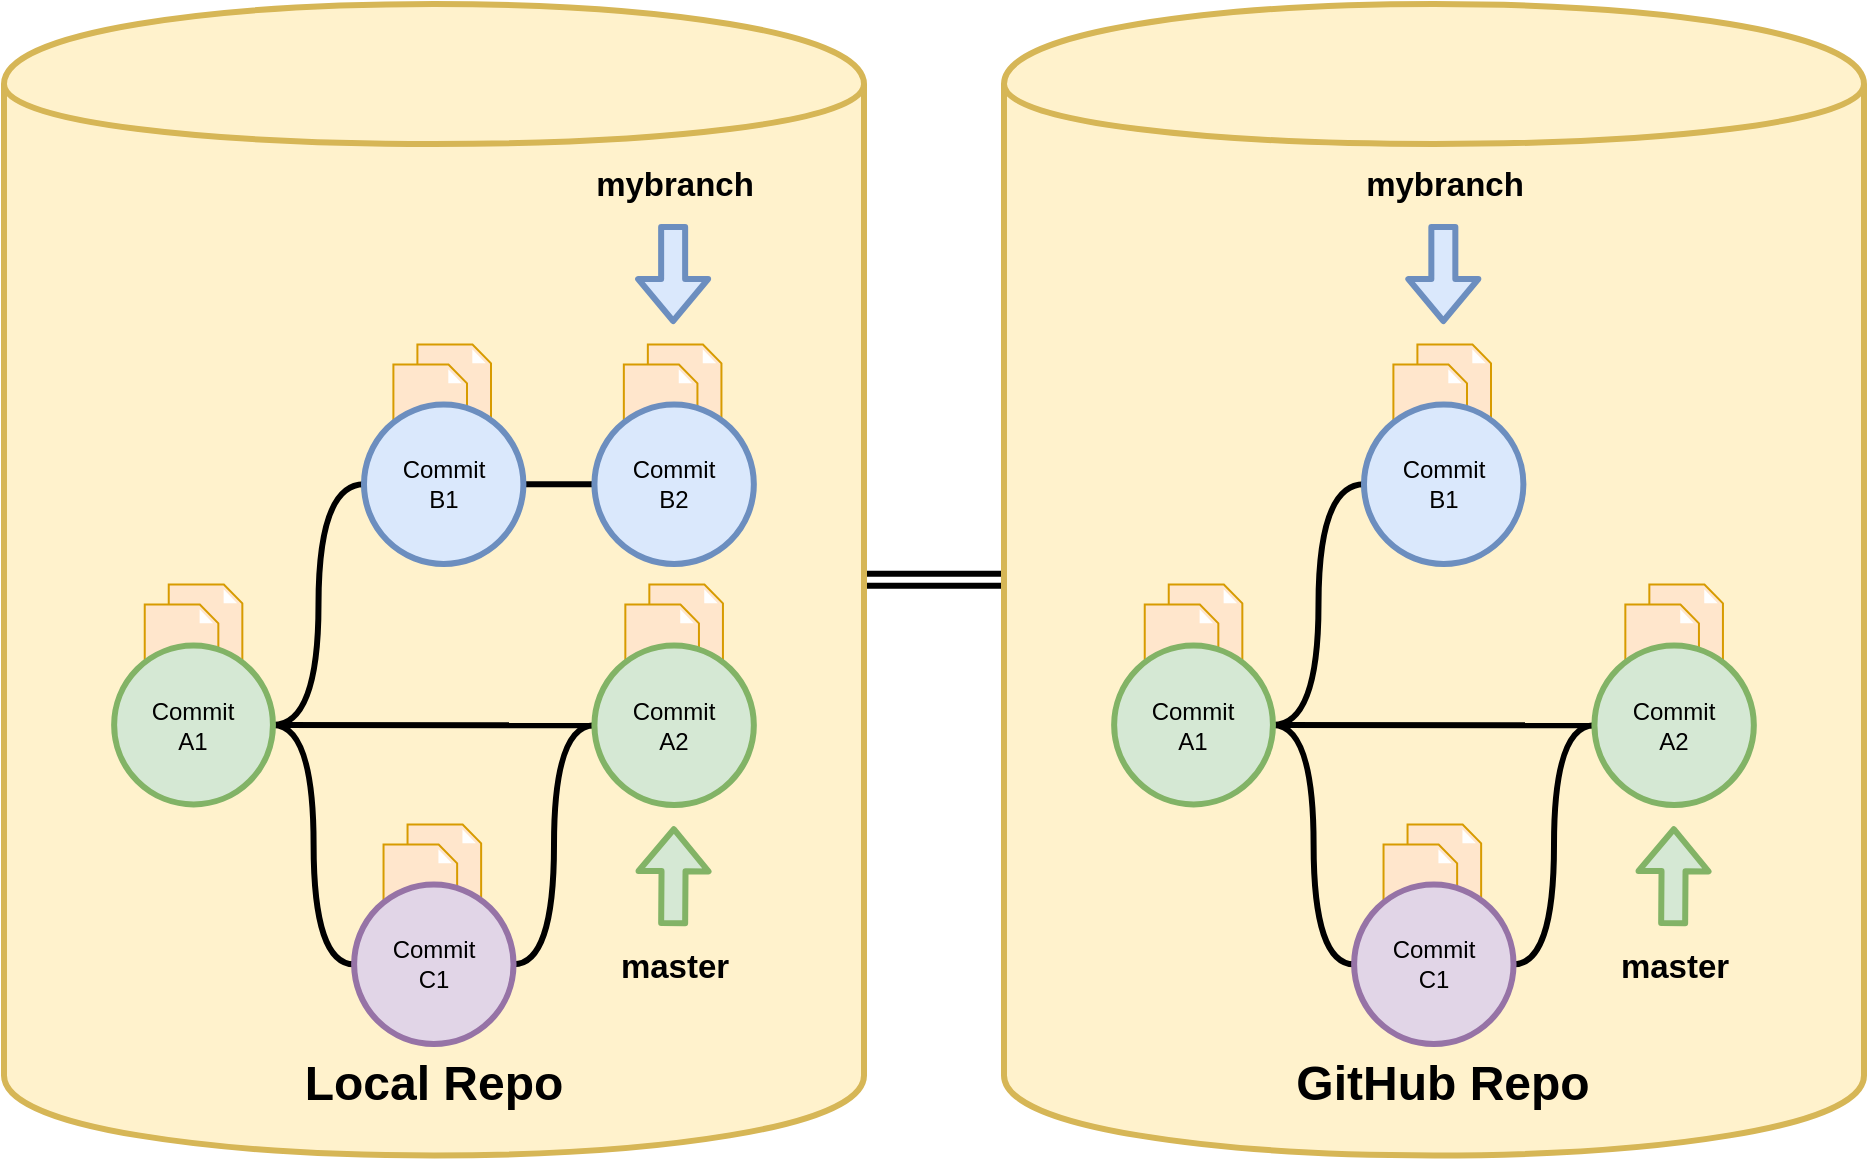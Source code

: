<mxfile version="13.5.1" type="device"><diagram id="1vah80A7K6ktCt1jhF-4" name="Page-1"><mxGraphModel dx="1106" dy="1003" grid="1" gridSize="10" guides="1" tooltips="1" connect="1" arrows="1" fold="1" page="1" pageScale="1" pageWidth="850" pageHeight="1100" background="#ffffff" math="0" shadow="0"><root><mxCell id="0"/><mxCell id="1" parent="0"/><mxCell id="z2_z9MhJDODGl9O1BSn3-104" style="edgeStyle=orthogonalEdgeStyle;curved=1;rounded=0;orthogonalLoop=1;jettySize=auto;html=1;exitX=1;exitY=0.5;exitDx=0;exitDy=0;entryX=0;entryY=0.5;entryDx=0;entryDy=0;endArrow=none;endFill=0;strokeWidth=3;shape=link;" edge="1" parent="1" source="10" target="z2_z9MhJDODGl9O1BSn3-78"><mxGeometry relative="1" as="geometry"/></mxCell><mxCell id="10" value="&lt;h1&gt;&lt;br&gt;&lt;/h1&gt;" style="shape=cylinder;whiteSpace=wrap;html=1;boundedLbl=1;strokeWidth=3;align=left;fillColor=#fff2cc;strokeColor=#d6b656;" parent="1" vertex="1"><mxGeometry x="40" y="40" width="430" height="575.7" as="geometry"/></mxCell><mxCell id="LzootIgWYRKK6utNdJAp-16" value="" style="shadow=0;dashed=0;html=1;strokeColor=#d79b00;fillColor=#ffe6cc;labelPosition=center;verticalLabelPosition=bottom;verticalAlign=top;align=center;outlineConnect=0;shape=mxgraph.veeam.2d.file;" parent="1" vertex="1"><mxGeometry x="122.37" y="330.3" width="36.8" height="50.8" as="geometry"/></mxCell><mxCell id="LzootIgWYRKK6utNdJAp-17" value="" style="shadow=0;dashed=0;html=1;strokeColor=#d79b00;fillColor=#ffe6cc;labelPosition=center;verticalLabelPosition=bottom;verticalAlign=top;align=center;outlineConnect=0;shape=mxgraph.veeam.2d.file;" parent="1" vertex="1"><mxGeometry x="110.37" y="340.3" width="36.8" height="50.8" as="geometry"/></mxCell><mxCell id="GAF7Az4xLPFggu_e14xt-14" value="&lt;h1&gt;Local Repo&lt;/h1&gt;" style="text;html=1;strokeColor=none;fillColor=none;spacing=5;spacingTop=-20;whiteSpace=wrap;overflow=hidden;rounded=0;dashed=1;dashPattern=1 1;align=center;" parent="1" vertex="1"><mxGeometry x="185.0" y="560" width="140" height="40" as="geometry"/></mxCell><mxCell id="z2_z9MhJDODGl9O1BSn3-26" value="" style="shape=flexArrow;endArrow=classic;html=1;strokeWidth=3;fillColor=#d5e8d4;strokeColor=#82b366;" edge="1" parent="1"><mxGeometry width="50" height="50" relative="1" as="geometry"><mxPoint x="374.57" y="501.1" as="sourcePoint"/><mxPoint x="374.92" y="451.1" as="targetPoint"/></mxGeometry></mxCell><mxCell id="z2_z9MhJDODGl9O1BSn3-27" value="&lt;h2&gt;master&lt;/h2&gt;" style="edgeLabel;html=1;align=center;verticalAlign=middle;resizable=0;points=[];labelBackgroundColor=none;" vertex="1" connectable="0" parent="z2_z9MhJDODGl9O1BSn3-26"><mxGeometry x="-0.36" y="1" relative="1" as="geometry"><mxPoint x="1.39" y="36.01" as="offset"/></mxGeometry></mxCell><mxCell id="z2_z9MhJDODGl9O1BSn3-55" style="edgeStyle=orthogonalEdgeStyle;rounded=0;orthogonalLoop=1;jettySize=auto;html=1;exitX=1;exitY=0.5;exitDx=0;exitDy=0;entryX=0;entryY=0.5;entryDx=0;entryDy=0;strokeWidth=3;endArrow=none;endFill=0;curved=1;" edge="1" parent="1" source="2" target="z2_z9MhJDODGl9O1BSn3-45"><mxGeometry relative="1" as="geometry"/></mxCell><mxCell id="z2_z9MhJDODGl9O1BSn3-57" style="edgeStyle=orthogonalEdgeStyle;curved=1;rounded=0;orthogonalLoop=1;jettySize=auto;html=1;exitX=1;exitY=0.5;exitDx=0;exitDy=0;entryX=0;entryY=0.5;entryDx=0;entryDy=0;endArrow=none;endFill=0;strokeWidth=3;" edge="1" parent="1" source="2" target="z2_z9MhJDODGl9O1BSn3-56"><mxGeometry relative="1" as="geometry"/></mxCell><mxCell id="z2_z9MhJDODGl9O1BSn3-67" style="edgeStyle=orthogonalEdgeStyle;curved=1;rounded=0;orthogonalLoop=1;jettySize=auto;html=1;exitX=1;exitY=0.5;exitDx=0;exitDy=0;entryX=0;entryY=0.5;entryDx=0;entryDy=0;endArrow=none;endFill=0;strokeWidth=3;" edge="1" parent="1" source="2" target="z2_z9MhJDODGl9O1BSn3-62"><mxGeometry relative="1" as="geometry"/></mxCell><mxCell id="2" value="Commit&lt;br&gt;A1" style="ellipse;whiteSpace=wrap;html=1;aspect=fixed;strokeWidth=3;fillColor=#d5e8d4;strokeColor=#82b366;" parent="1" vertex="1"><mxGeometry x="95.07" y="360.8" width="79.4" height="79.4" as="geometry"/></mxCell><mxCell id="z2_z9MhJDODGl9O1BSn3-58" value="" style="shadow=0;dashed=0;html=1;strokeColor=#d79b00;fillColor=#ffe6cc;labelPosition=center;verticalLabelPosition=bottom;verticalAlign=top;align=center;outlineConnect=0;shape=mxgraph.veeam.2d.file;" vertex="1" parent="1"><mxGeometry x="246.7" y="210.3" width="36.8" height="50.8" as="geometry"/></mxCell><mxCell id="z2_z9MhJDODGl9O1BSn3-59" value="" style="shadow=0;dashed=0;html=1;strokeColor=#d79b00;fillColor=#ffe6cc;labelPosition=center;verticalLabelPosition=bottom;verticalAlign=top;align=center;outlineConnect=0;shape=mxgraph.veeam.2d.file;" vertex="1" parent="1"><mxGeometry x="234.7" y="220.3" width="36.8" height="50.8" as="geometry"/></mxCell><mxCell id="z2_z9MhJDODGl9O1BSn3-77" style="edgeStyle=orthogonalEdgeStyle;curved=1;rounded=0;orthogonalLoop=1;jettySize=auto;html=1;exitX=1;exitY=0.5;exitDx=0;exitDy=0;entryX=0;entryY=0.5;entryDx=0;entryDy=0;endArrow=none;endFill=0;strokeWidth=3;" edge="1" parent="1" source="z2_z9MhJDODGl9O1BSn3-56" target="z2_z9MhJDODGl9O1BSn3-73"><mxGeometry relative="1" as="geometry"/></mxCell><mxCell id="z2_z9MhJDODGl9O1BSn3-56" value="Commit&lt;br&gt;B1" style="ellipse;whiteSpace=wrap;html=1;aspect=fixed;strokeWidth=3;fillColor=#dae8fc;strokeColor=#6c8ebf;" vertex="1" parent="1"><mxGeometry x="220.0" y="240.3" width="79.7" height="79.7" as="geometry"/></mxCell><mxCell id="z2_z9MhJDODGl9O1BSn3-60" value="" style="shadow=0;dashed=0;html=1;strokeColor=#d79b00;fillColor=#ffe6cc;labelPosition=center;verticalLabelPosition=bottom;verticalAlign=top;align=center;outlineConnect=0;shape=mxgraph.veeam.2d.file;" vertex="1" parent="1"><mxGeometry x="241.77" y="450.3" width="36.8" height="50.8" as="geometry"/></mxCell><mxCell id="z2_z9MhJDODGl9O1BSn3-61" value="" style="shadow=0;dashed=0;html=1;strokeColor=#d79b00;fillColor=#ffe6cc;labelPosition=center;verticalLabelPosition=bottom;verticalAlign=top;align=center;outlineConnect=0;shape=mxgraph.veeam.2d.file;" vertex="1" parent="1"><mxGeometry x="229.77" y="460.3" width="36.8" height="50.8" as="geometry"/></mxCell><mxCell id="z2_z9MhJDODGl9O1BSn3-66" style="edgeStyle=orthogonalEdgeStyle;curved=1;rounded=0;orthogonalLoop=1;jettySize=auto;html=1;exitX=1;exitY=0.5;exitDx=0;exitDy=0;entryX=0;entryY=0.5;entryDx=0;entryDy=0;endArrow=none;endFill=0;strokeWidth=3;" edge="1" parent="1" source="z2_z9MhJDODGl9O1BSn3-45" target="z2_z9MhJDODGl9O1BSn3-62"><mxGeometry relative="1" as="geometry"/></mxCell><mxCell id="z2_z9MhJDODGl9O1BSn3-45" value="Commit&lt;br&gt;C1" style="ellipse;whiteSpace=wrap;html=1;aspect=fixed;strokeWidth=3;fillColor=#e1d5e7;strokeColor=#9673a6;" vertex="1" parent="1"><mxGeometry x="215.07" y="480.3" width="79.7" height="79.7" as="geometry"/></mxCell><mxCell id="z2_z9MhJDODGl9O1BSn3-64" value="" style="shadow=0;dashed=0;html=1;strokeColor=#d79b00;fillColor=#ffe6cc;labelPosition=center;verticalLabelPosition=bottom;verticalAlign=top;align=center;outlineConnect=0;shape=mxgraph.veeam.2d.file;" vertex="1" parent="1"><mxGeometry x="362.67" y="330.3" width="36.8" height="50.8" as="geometry"/></mxCell><mxCell id="z2_z9MhJDODGl9O1BSn3-65" value="" style="shadow=0;dashed=0;html=1;strokeColor=#d79b00;fillColor=#ffe6cc;labelPosition=center;verticalLabelPosition=bottom;verticalAlign=top;align=center;outlineConnect=0;shape=mxgraph.veeam.2d.file;" vertex="1" parent="1"><mxGeometry x="350.67" y="340.3" width="36.8" height="50.8" as="geometry"/></mxCell><mxCell id="z2_z9MhJDODGl9O1BSn3-62" value="Commit&lt;br&gt;A2" style="ellipse;whiteSpace=wrap;html=1;aspect=fixed;strokeWidth=3;fillColor=#d5e8d4;strokeColor=#82b366;" vertex="1" parent="1"><mxGeometry x="335.22" y="360.8" width="79.7" height="79.7" as="geometry"/></mxCell><mxCell id="z2_z9MhJDODGl9O1BSn3-71" value="" style="shadow=0;dashed=0;html=1;strokeColor=#d79b00;fillColor=#ffe6cc;labelPosition=center;verticalLabelPosition=bottom;verticalAlign=top;align=center;outlineConnect=0;shape=mxgraph.veeam.2d.file;" vertex="1" parent="1"><mxGeometry x="361.92" y="210.3" width="36.8" height="50.8" as="geometry"/></mxCell><mxCell id="z2_z9MhJDODGl9O1BSn3-72" value="" style="shadow=0;dashed=0;html=1;strokeColor=#d79b00;fillColor=#ffe6cc;labelPosition=center;verticalLabelPosition=bottom;verticalAlign=top;align=center;outlineConnect=0;shape=mxgraph.veeam.2d.file;" vertex="1" parent="1"><mxGeometry x="349.92" y="220.3" width="36.8" height="50.8" as="geometry"/></mxCell><mxCell id="z2_z9MhJDODGl9O1BSn3-73" value="Commit&lt;br&gt;B2" style="ellipse;whiteSpace=wrap;html=1;aspect=fixed;strokeWidth=3;fillColor=#dae8fc;strokeColor=#6c8ebf;" vertex="1" parent="1"><mxGeometry x="335.22" y="240.3" width="79.7" height="79.7" as="geometry"/></mxCell><mxCell id="z2_z9MhJDODGl9O1BSn3-74" value="" style="shape=flexArrow;endArrow=classic;html=1;strokeWidth=3;fillColor=#dae8fc;strokeColor=#6c8ebf;" edge="1" parent="1"><mxGeometry width="50" height="50" relative="1" as="geometry"><mxPoint x="374.57" y="150" as="sourcePoint"/><mxPoint x="374.57" y="200" as="targetPoint"/></mxGeometry></mxCell><mxCell id="z2_z9MhJDODGl9O1BSn3-75" value="&lt;h2&gt;mybranch&lt;/h2&gt;" style="edgeLabel;html=1;align=center;verticalAlign=middle;resizable=0;points=[];labelBackgroundColor=none;" vertex="1" connectable="0" parent="z2_z9MhJDODGl9O1BSn3-74"><mxGeometry x="-0.36" y="1" relative="1" as="geometry"><mxPoint x="-1" y="-35.85" as="offset"/></mxGeometry></mxCell><mxCell id="z2_z9MhJDODGl9O1BSn3-78" value="&lt;h1&gt;&lt;br&gt;&lt;/h1&gt;" style="shape=cylinder;whiteSpace=wrap;html=1;boundedLbl=1;strokeWidth=3;align=left;fillColor=#fff2cc;strokeColor=#d6b656;" vertex="1" parent="1"><mxGeometry x="540" y="40" width="430" height="575.7" as="geometry"/></mxCell><mxCell id="z2_z9MhJDODGl9O1BSn3-79" value="" style="shadow=0;dashed=0;html=1;strokeColor=#d79b00;fillColor=#ffe6cc;labelPosition=center;verticalLabelPosition=bottom;verticalAlign=top;align=center;outlineConnect=0;shape=mxgraph.veeam.2d.file;" vertex="1" parent="1"><mxGeometry x="622.37" y="330.3" width="36.8" height="50.8" as="geometry"/></mxCell><mxCell id="z2_z9MhJDODGl9O1BSn3-80" value="" style="shadow=0;dashed=0;html=1;strokeColor=#d79b00;fillColor=#ffe6cc;labelPosition=center;verticalLabelPosition=bottom;verticalAlign=top;align=center;outlineConnect=0;shape=mxgraph.veeam.2d.file;" vertex="1" parent="1"><mxGeometry x="610.37" y="340.3" width="36.8" height="50.8" as="geometry"/></mxCell><mxCell id="z2_z9MhJDODGl9O1BSn3-81" value="&lt;h1&gt;GitHub Repo&lt;/h1&gt;" style="text;html=1;strokeColor=none;fillColor=none;spacing=5;spacingTop=-20;whiteSpace=wrap;overflow=hidden;rounded=0;dashed=1;dashPattern=1 1;align=center;" vertex="1" parent="1"><mxGeometry x="677.35" y="560" width="165" height="40" as="geometry"/></mxCell><mxCell id="z2_z9MhJDODGl9O1BSn3-82" value="" style="shape=flexArrow;endArrow=classic;html=1;strokeWidth=3;fillColor=#d5e8d4;strokeColor=#82b366;" edge="1" parent="1"><mxGeometry width="50" height="50" relative="1" as="geometry"><mxPoint x="874.57" y="501.1" as="sourcePoint"/><mxPoint x="874.92" y="451.1" as="targetPoint"/></mxGeometry></mxCell><mxCell id="z2_z9MhJDODGl9O1BSn3-83" value="&lt;h2&gt;master&lt;/h2&gt;" style="edgeLabel;html=1;align=center;verticalAlign=middle;resizable=0;points=[];labelBackgroundColor=none;" vertex="1" connectable="0" parent="z2_z9MhJDODGl9O1BSn3-82"><mxGeometry x="-0.36" y="1" relative="1" as="geometry"><mxPoint x="1.39" y="36.01" as="offset"/></mxGeometry></mxCell><mxCell id="z2_z9MhJDODGl9O1BSn3-84" style="edgeStyle=orthogonalEdgeStyle;rounded=0;orthogonalLoop=1;jettySize=auto;html=1;exitX=1;exitY=0.5;exitDx=0;exitDy=0;entryX=0;entryY=0.5;entryDx=0;entryDy=0;strokeWidth=3;endArrow=none;endFill=0;curved=1;" edge="1" source="z2_z9MhJDODGl9O1BSn3-87" target="z2_z9MhJDODGl9O1BSn3-95" parent="1"><mxGeometry relative="1" as="geometry"/></mxCell><mxCell id="z2_z9MhJDODGl9O1BSn3-85" style="edgeStyle=orthogonalEdgeStyle;curved=1;rounded=0;orthogonalLoop=1;jettySize=auto;html=1;exitX=1;exitY=0.5;exitDx=0;exitDy=0;entryX=0;entryY=0.5;entryDx=0;entryDy=0;endArrow=none;endFill=0;strokeWidth=3;" edge="1" source="z2_z9MhJDODGl9O1BSn3-87" target="z2_z9MhJDODGl9O1BSn3-91" parent="1"><mxGeometry relative="1" as="geometry"/></mxCell><mxCell id="z2_z9MhJDODGl9O1BSn3-86" style="edgeStyle=orthogonalEdgeStyle;curved=1;rounded=0;orthogonalLoop=1;jettySize=auto;html=1;exitX=1;exitY=0.5;exitDx=0;exitDy=0;entryX=0;entryY=0.5;entryDx=0;entryDy=0;endArrow=none;endFill=0;strokeWidth=3;" edge="1" source="z2_z9MhJDODGl9O1BSn3-87" target="z2_z9MhJDODGl9O1BSn3-98" parent="1"><mxGeometry relative="1" as="geometry"/></mxCell><mxCell id="z2_z9MhJDODGl9O1BSn3-87" value="Commit&lt;br&gt;A1" style="ellipse;whiteSpace=wrap;html=1;aspect=fixed;strokeWidth=3;fillColor=#d5e8d4;strokeColor=#82b366;" vertex="1" parent="1"><mxGeometry x="595.07" y="360.8" width="79.4" height="79.4" as="geometry"/></mxCell><mxCell id="z2_z9MhJDODGl9O1BSn3-88" value="" style="shadow=0;dashed=0;html=1;strokeColor=#d79b00;fillColor=#ffe6cc;labelPosition=center;verticalLabelPosition=bottom;verticalAlign=top;align=center;outlineConnect=0;shape=mxgraph.veeam.2d.file;" vertex="1" parent="1"><mxGeometry x="746.7" y="210.3" width="36.8" height="50.8" as="geometry"/></mxCell><mxCell id="z2_z9MhJDODGl9O1BSn3-89" value="" style="shadow=0;dashed=0;html=1;strokeColor=#d79b00;fillColor=#ffe6cc;labelPosition=center;verticalLabelPosition=bottom;verticalAlign=top;align=center;outlineConnect=0;shape=mxgraph.veeam.2d.file;" vertex="1" parent="1"><mxGeometry x="734.7" y="220.3" width="36.8" height="50.8" as="geometry"/></mxCell><mxCell id="z2_z9MhJDODGl9O1BSn3-91" value="Commit&lt;br&gt;B1" style="ellipse;whiteSpace=wrap;html=1;aspect=fixed;strokeWidth=3;fillColor=#dae8fc;strokeColor=#6c8ebf;" vertex="1" parent="1"><mxGeometry x="720" y="240.3" width="79.7" height="79.7" as="geometry"/></mxCell><mxCell id="z2_z9MhJDODGl9O1BSn3-92" value="" style="shadow=0;dashed=0;html=1;strokeColor=#d79b00;fillColor=#ffe6cc;labelPosition=center;verticalLabelPosition=bottom;verticalAlign=top;align=center;outlineConnect=0;shape=mxgraph.veeam.2d.file;" vertex="1" parent="1"><mxGeometry x="741.77" y="450.3" width="36.8" height="50.8" as="geometry"/></mxCell><mxCell id="z2_z9MhJDODGl9O1BSn3-93" value="" style="shadow=0;dashed=0;html=1;strokeColor=#d79b00;fillColor=#ffe6cc;labelPosition=center;verticalLabelPosition=bottom;verticalAlign=top;align=center;outlineConnect=0;shape=mxgraph.veeam.2d.file;" vertex="1" parent="1"><mxGeometry x="729.77" y="460.3" width="36.8" height="50.8" as="geometry"/></mxCell><mxCell id="z2_z9MhJDODGl9O1BSn3-94" style="edgeStyle=orthogonalEdgeStyle;curved=1;rounded=0;orthogonalLoop=1;jettySize=auto;html=1;exitX=1;exitY=0.5;exitDx=0;exitDy=0;entryX=0;entryY=0.5;entryDx=0;entryDy=0;endArrow=none;endFill=0;strokeWidth=3;" edge="1" source="z2_z9MhJDODGl9O1BSn3-95" target="z2_z9MhJDODGl9O1BSn3-98" parent="1"><mxGeometry relative="1" as="geometry"/></mxCell><mxCell id="z2_z9MhJDODGl9O1BSn3-95" value="Commit&lt;br&gt;C1" style="ellipse;whiteSpace=wrap;html=1;aspect=fixed;strokeWidth=3;fillColor=#e1d5e7;strokeColor=#9673a6;" vertex="1" parent="1"><mxGeometry x="715.07" y="480.3" width="79.7" height="79.7" as="geometry"/></mxCell><mxCell id="z2_z9MhJDODGl9O1BSn3-96" value="" style="shadow=0;dashed=0;html=1;strokeColor=#d79b00;fillColor=#ffe6cc;labelPosition=center;verticalLabelPosition=bottom;verticalAlign=top;align=center;outlineConnect=0;shape=mxgraph.veeam.2d.file;" vertex="1" parent="1"><mxGeometry x="862.67" y="330.3" width="36.8" height="50.8" as="geometry"/></mxCell><mxCell id="z2_z9MhJDODGl9O1BSn3-97" value="" style="shadow=0;dashed=0;html=1;strokeColor=#d79b00;fillColor=#ffe6cc;labelPosition=center;verticalLabelPosition=bottom;verticalAlign=top;align=center;outlineConnect=0;shape=mxgraph.veeam.2d.file;" vertex="1" parent="1"><mxGeometry x="850.67" y="340.3" width="36.8" height="50.8" as="geometry"/></mxCell><mxCell id="z2_z9MhJDODGl9O1BSn3-98" value="Commit&lt;br&gt;A2" style="ellipse;whiteSpace=wrap;html=1;aspect=fixed;strokeWidth=3;fillColor=#d5e8d4;strokeColor=#82b366;" vertex="1" parent="1"><mxGeometry x="835.22" y="360.8" width="79.7" height="79.7" as="geometry"/></mxCell><mxCell id="z2_z9MhJDODGl9O1BSn3-102" value="" style="shape=flexArrow;endArrow=classic;html=1;strokeWidth=3;fillColor=#dae8fc;strokeColor=#6c8ebf;" edge="1" parent="1"><mxGeometry width="50" height="50" relative="1" as="geometry"><mxPoint x="759.67" y="150" as="sourcePoint"/><mxPoint x="759.67" y="200" as="targetPoint"/></mxGeometry></mxCell><mxCell id="z2_z9MhJDODGl9O1BSn3-103" value="&lt;h2&gt;mybranch&lt;/h2&gt;" style="edgeLabel;html=1;align=center;verticalAlign=middle;resizable=0;points=[];labelBackgroundColor=none;" vertex="1" connectable="0" parent="z2_z9MhJDODGl9O1BSn3-102"><mxGeometry x="-0.36" y="1" relative="1" as="geometry"><mxPoint x="-1" y="-35.85" as="offset"/></mxGeometry></mxCell></root></mxGraphModel></diagram></mxfile>